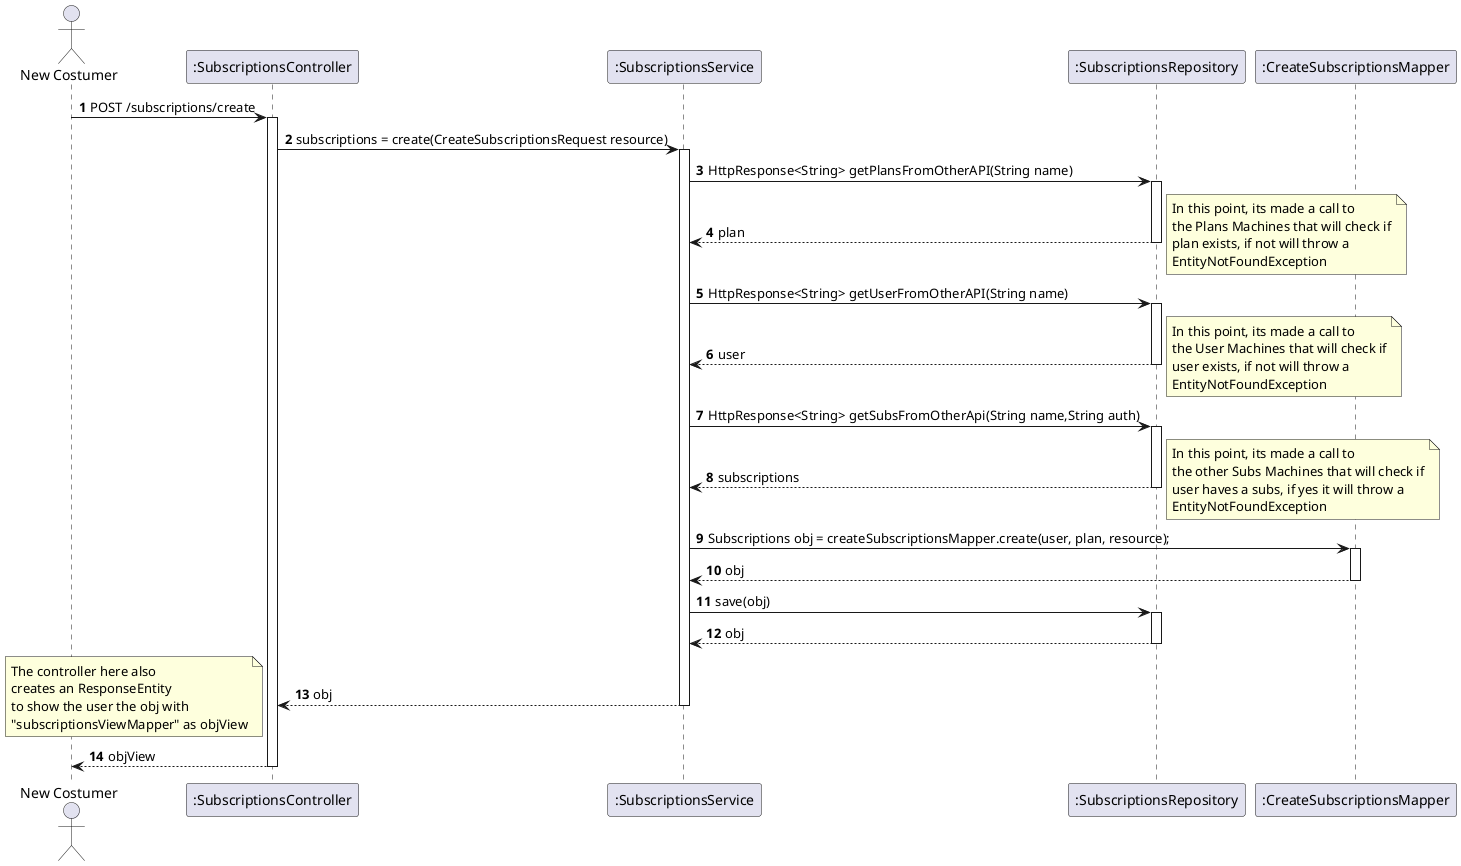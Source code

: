 @startuml
'https://plantuml.com/sequence-diagram
autoactivate on
autonumber
actor "New Costumer" as Ac
participant ":SubscriptionsController" as Ctrl
participant ":SubscriptionsService" as Serv
participant ":SubscriptionsRepository" as SubRepo
participant ":CreateSubscriptionsMapper" as Mapper
Ac -> Ctrl : POST /subscriptions/create
Ctrl -> Serv : subscriptions = create(CreateSubscriptionsRequest resource)
Serv -> SubRepo : HttpResponse<String> getPlansFromOtherAPI(String name)
SubRepo --> Serv : plan
note right
  In this point, its made a call to
  the Plans Machines that will check if
  plan exists, if not will throw a
  EntityNotFoundException
end note

Serv -> SubRepo : HttpResponse<String> getUserFromOtherAPI(String name)
SubRepo --> Serv : user

note right
  In this point, its made a call to
  the User Machines that will check if
  user exists, if not will throw a
  EntityNotFoundException
end note

Serv -> SubRepo :HttpResponse<String> getSubsFromOtherApi(String name,String auth)
SubRepo --> Serv : subscriptions

note right
  In this point, its made a call to
  the other Subs Machines that will check if
  user haves a subs, if yes it will throw a
  EntityNotFoundException
end note
Serv -> Mapper :Subscriptions obj = createSubscriptionsMapper.create(user, plan, resource);
Mapper --> Serv: obj
Serv -> SubRepo: save(obj)
SubRepo --> Serv: obj
Serv --> Ctrl: obj


note left
 The controller here also
 creates an ResponseEntity
 to show the user the obj with
 "subscriptionsViewMapper" as objView
end note
Ac <-- Ctrl : objView

@enduml

